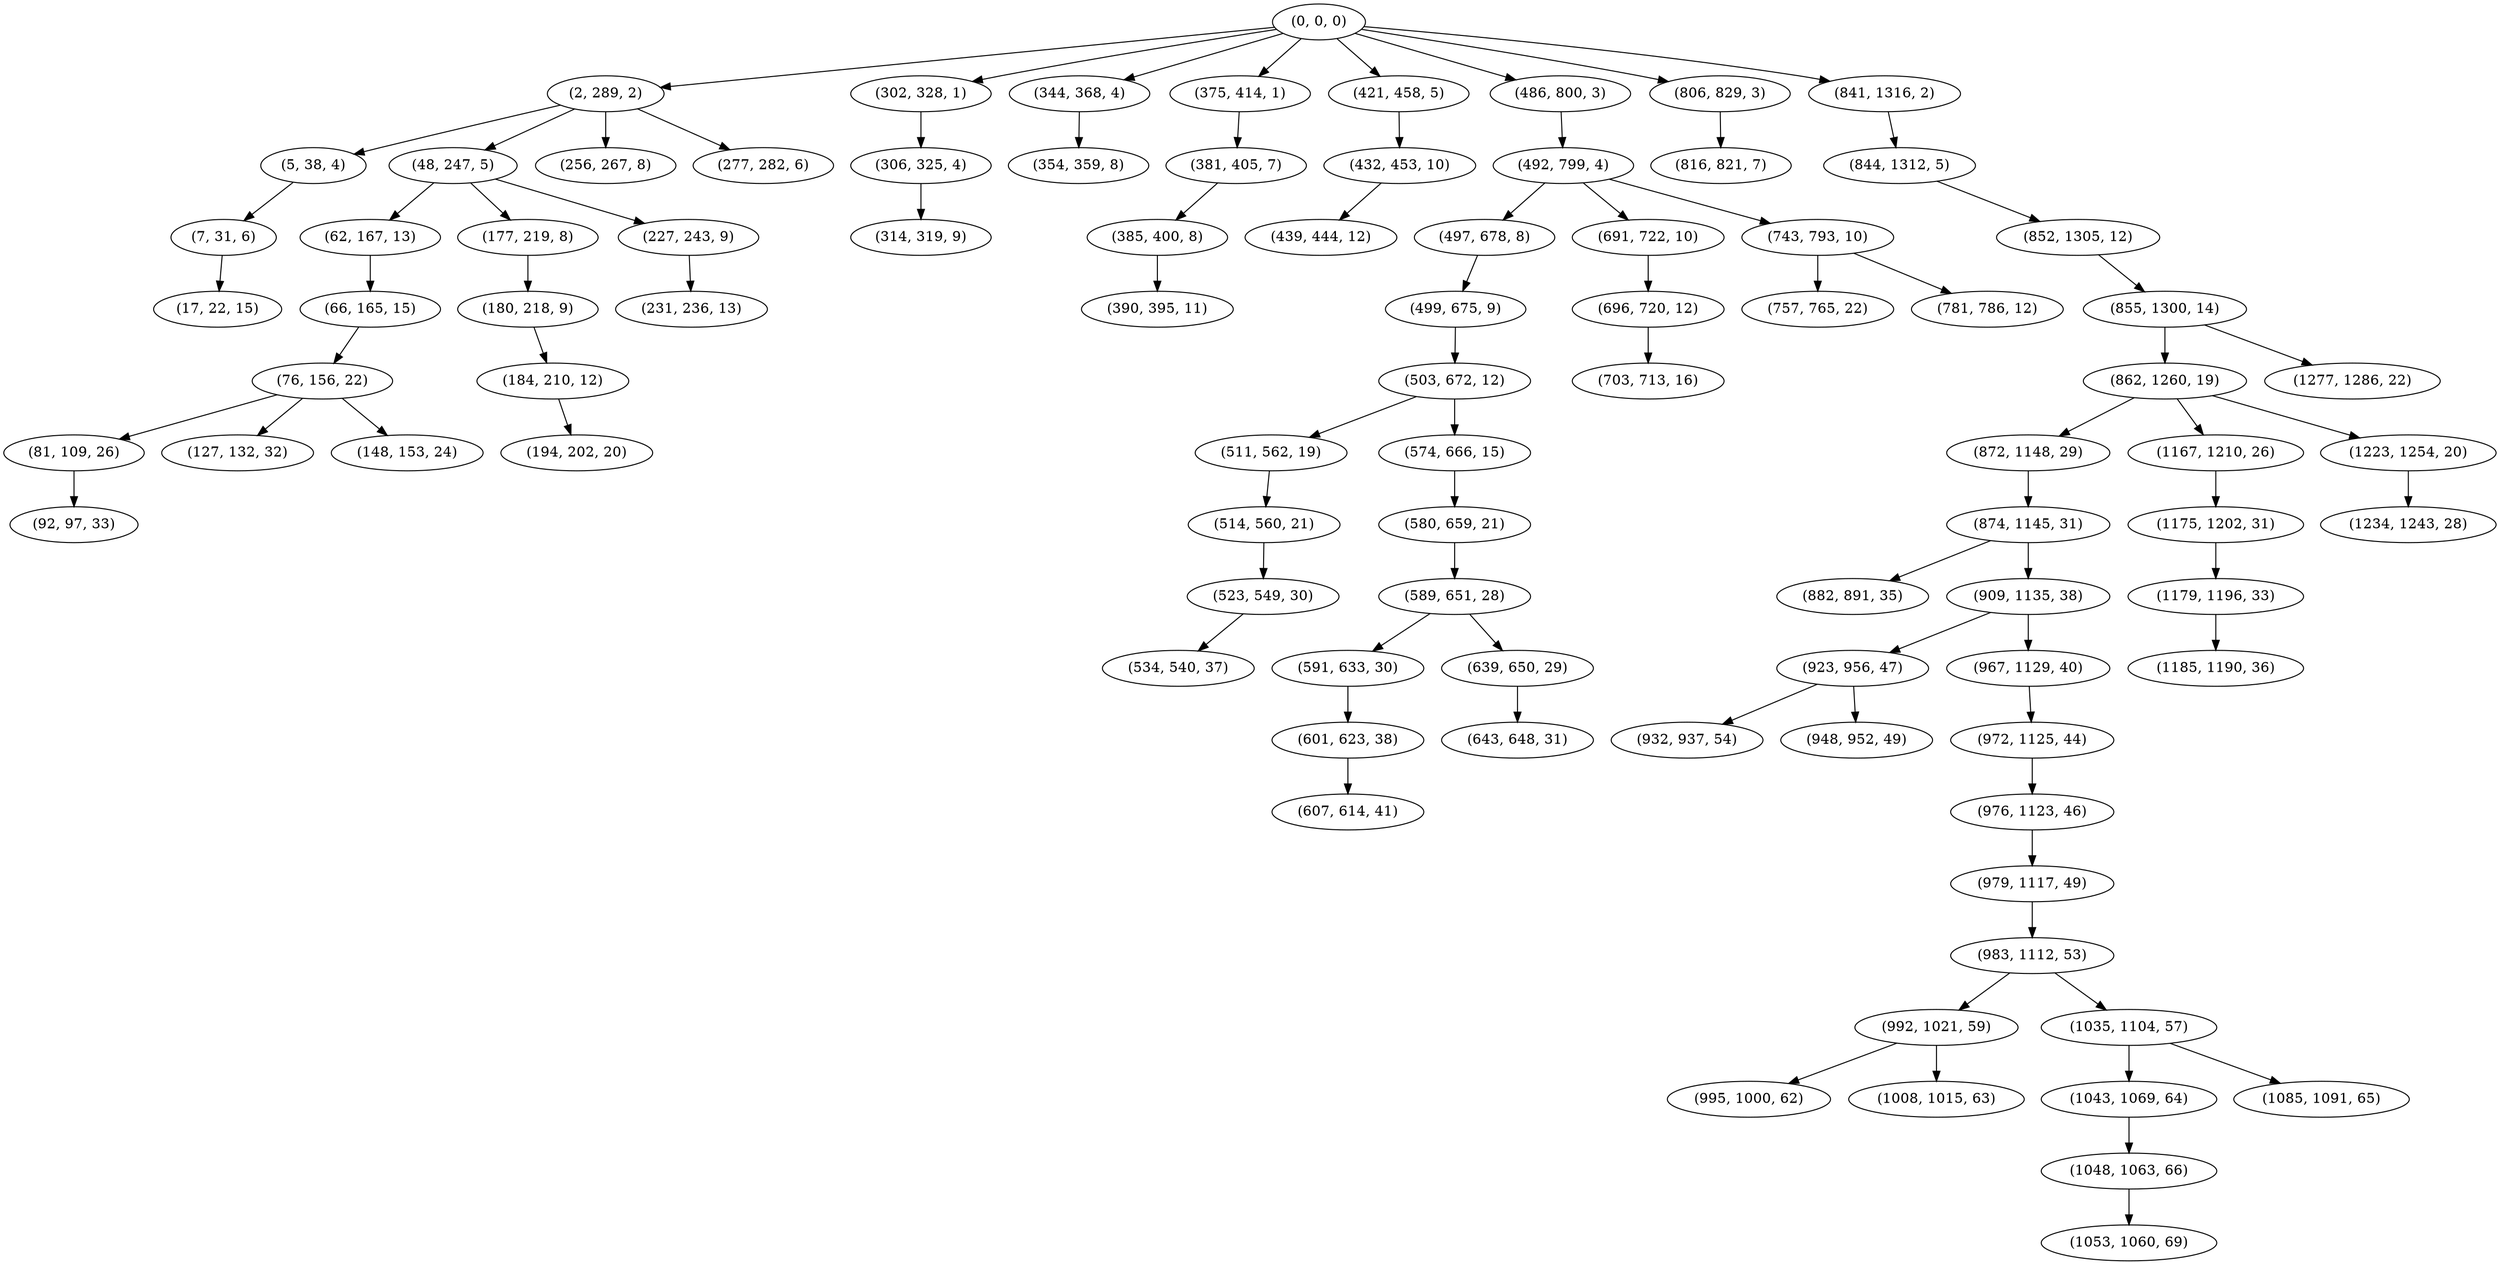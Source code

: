 digraph tree {
    "(0, 0, 0)";
    "(2, 289, 2)";
    "(5, 38, 4)";
    "(7, 31, 6)";
    "(17, 22, 15)";
    "(48, 247, 5)";
    "(62, 167, 13)";
    "(66, 165, 15)";
    "(76, 156, 22)";
    "(81, 109, 26)";
    "(92, 97, 33)";
    "(127, 132, 32)";
    "(148, 153, 24)";
    "(177, 219, 8)";
    "(180, 218, 9)";
    "(184, 210, 12)";
    "(194, 202, 20)";
    "(227, 243, 9)";
    "(231, 236, 13)";
    "(256, 267, 8)";
    "(277, 282, 6)";
    "(302, 328, 1)";
    "(306, 325, 4)";
    "(314, 319, 9)";
    "(344, 368, 4)";
    "(354, 359, 8)";
    "(375, 414, 1)";
    "(381, 405, 7)";
    "(385, 400, 8)";
    "(390, 395, 11)";
    "(421, 458, 5)";
    "(432, 453, 10)";
    "(439, 444, 12)";
    "(486, 800, 3)";
    "(492, 799, 4)";
    "(497, 678, 8)";
    "(499, 675, 9)";
    "(503, 672, 12)";
    "(511, 562, 19)";
    "(514, 560, 21)";
    "(523, 549, 30)";
    "(534, 540, 37)";
    "(574, 666, 15)";
    "(580, 659, 21)";
    "(589, 651, 28)";
    "(591, 633, 30)";
    "(601, 623, 38)";
    "(607, 614, 41)";
    "(639, 650, 29)";
    "(643, 648, 31)";
    "(691, 722, 10)";
    "(696, 720, 12)";
    "(703, 713, 16)";
    "(743, 793, 10)";
    "(757, 765, 22)";
    "(781, 786, 12)";
    "(806, 829, 3)";
    "(816, 821, 7)";
    "(841, 1316, 2)";
    "(844, 1312, 5)";
    "(852, 1305, 12)";
    "(855, 1300, 14)";
    "(862, 1260, 19)";
    "(872, 1148, 29)";
    "(874, 1145, 31)";
    "(882, 891, 35)";
    "(909, 1135, 38)";
    "(923, 956, 47)";
    "(932, 937, 54)";
    "(948, 952, 49)";
    "(967, 1129, 40)";
    "(972, 1125, 44)";
    "(976, 1123, 46)";
    "(979, 1117, 49)";
    "(983, 1112, 53)";
    "(992, 1021, 59)";
    "(995, 1000, 62)";
    "(1008, 1015, 63)";
    "(1035, 1104, 57)";
    "(1043, 1069, 64)";
    "(1048, 1063, 66)";
    "(1053, 1060, 69)";
    "(1085, 1091, 65)";
    "(1167, 1210, 26)";
    "(1175, 1202, 31)";
    "(1179, 1196, 33)";
    "(1185, 1190, 36)";
    "(1223, 1254, 20)";
    "(1234, 1243, 28)";
    "(1277, 1286, 22)";
    "(0, 0, 0)" -> "(2, 289, 2)";
    "(0, 0, 0)" -> "(302, 328, 1)";
    "(0, 0, 0)" -> "(344, 368, 4)";
    "(0, 0, 0)" -> "(375, 414, 1)";
    "(0, 0, 0)" -> "(421, 458, 5)";
    "(0, 0, 0)" -> "(486, 800, 3)";
    "(0, 0, 0)" -> "(806, 829, 3)";
    "(0, 0, 0)" -> "(841, 1316, 2)";
    "(2, 289, 2)" -> "(5, 38, 4)";
    "(2, 289, 2)" -> "(48, 247, 5)";
    "(2, 289, 2)" -> "(256, 267, 8)";
    "(2, 289, 2)" -> "(277, 282, 6)";
    "(5, 38, 4)" -> "(7, 31, 6)";
    "(7, 31, 6)" -> "(17, 22, 15)";
    "(48, 247, 5)" -> "(62, 167, 13)";
    "(48, 247, 5)" -> "(177, 219, 8)";
    "(48, 247, 5)" -> "(227, 243, 9)";
    "(62, 167, 13)" -> "(66, 165, 15)";
    "(66, 165, 15)" -> "(76, 156, 22)";
    "(76, 156, 22)" -> "(81, 109, 26)";
    "(76, 156, 22)" -> "(127, 132, 32)";
    "(76, 156, 22)" -> "(148, 153, 24)";
    "(81, 109, 26)" -> "(92, 97, 33)";
    "(177, 219, 8)" -> "(180, 218, 9)";
    "(180, 218, 9)" -> "(184, 210, 12)";
    "(184, 210, 12)" -> "(194, 202, 20)";
    "(227, 243, 9)" -> "(231, 236, 13)";
    "(302, 328, 1)" -> "(306, 325, 4)";
    "(306, 325, 4)" -> "(314, 319, 9)";
    "(344, 368, 4)" -> "(354, 359, 8)";
    "(375, 414, 1)" -> "(381, 405, 7)";
    "(381, 405, 7)" -> "(385, 400, 8)";
    "(385, 400, 8)" -> "(390, 395, 11)";
    "(421, 458, 5)" -> "(432, 453, 10)";
    "(432, 453, 10)" -> "(439, 444, 12)";
    "(486, 800, 3)" -> "(492, 799, 4)";
    "(492, 799, 4)" -> "(497, 678, 8)";
    "(492, 799, 4)" -> "(691, 722, 10)";
    "(492, 799, 4)" -> "(743, 793, 10)";
    "(497, 678, 8)" -> "(499, 675, 9)";
    "(499, 675, 9)" -> "(503, 672, 12)";
    "(503, 672, 12)" -> "(511, 562, 19)";
    "(503, 672, 12)" -> "(574, 666, 15)";
    "(511, 562, 19)" -> "(514, 560, 21)";
    "(514, 560, 21)" -> "(523, 549, 30)";
    "(523, 549, 30)" -> "(534, 540, 37)";
    "(574, 666, 15)" -> "(580, 659, 21)";
    "(580, 659, 21)" -> "(589, 651, 28)";
    "(589, 651, 28)" -> "(591, 633, 30)";
    "(589, 651, 28)" -> "(639, 650, 29)";
    "(591, 633, 30)" -> "(601, 623, 38)";
    "(601, 623, 38)" -> "(607, 614, 41)";
    "(639, 650, 29)" -> "(643, 648, 31)";
    "(691, 722, 10)" -> "(696, 720, 12)";
    "(696, 720, 12)" -> "(703, 713, 16)";
    "(743, 793, 10)" -> "(757, 765, 22)";
    "(743, 793, 10)" -> "(781, 786, 12)";
    "(806, 829, 3)" -> "(816, 821, 7)";
    "(841, 1316, 2)" -> "(844, 1312, 5)";
    "(844, 1312, 5)" -> "(852, 1305, 12)";
    "(852, 1305, 12)" -> "(855, 1300, 14)";
    "(855, 1300, 14)" -> "(862, 1260, 19)";
    "(855, 1300, 14)" -> "(1277, 1286, 22)";
    "(862, 1260, 19)" -> "(872, 1148, 29)";
    "(862, 1260, 19)" -> "(1167, 1210, 26)";
    "(862, 1260, 19)" -> "(1223, 1254, 20)";
    "(872, 1148, 29)" -> "(874, 1145, 31)";
    "(874, 1145, 31)" -> "(882, 891, 35)";
    "(874, 1145, 31)" -> "(909, 1135, 38)";
    "(909, 1135, 38)" -> "(923, 956, 47)";
    "(909, 1135, 38)" -> "(967, 1129, 40)";
    "(923, 956, 47)" -> "(932, 937, 54)";
    "(923, 956, 47)" -> "(948, 952, 49)";
    "(967, 1129, 40)" -> "(972, 1125, 44)";
    "(972, 1125, 44)" -> "(976, 1123, 46)";
    "(976, 1123, 46)" -> "(979, 1117, 49)";
    "(979, 1117, 49)" -> "(983, 1112, 53)";
    "(983, 1112, 53)" -> "(992, 1021, 59)";
    "(983, 1112, 53)" -> "(1035, 1104, 57)";
    "(992, 1021, 59)" -> "(995, 1000, 62)";
    "(992, 1021, 59)" -> "(1008, 1015, 63)";
    "(1035, 1104, 57)" -> "(1043, 1069, 64)";
    "(1035, 1104, 57)" -> "(1085, 1091, 65)";
    "(1043, 1069, 64)" -> "(1048, 1063, 66)";
    "(1048, 1063, 66)" -> "(1053, 1060, 69)";
    "(1167, 1210, 26)" -> "(1175, 1202, 31)";
    "(1175, 1202, 31)" -> "(1179, 1196, 33)";
    "(1179, 1196, 33)" -> "(1185, 1190, 36)";
    "(1223, 1254, 20)" -> "(1234, 1243, 28)";
}
